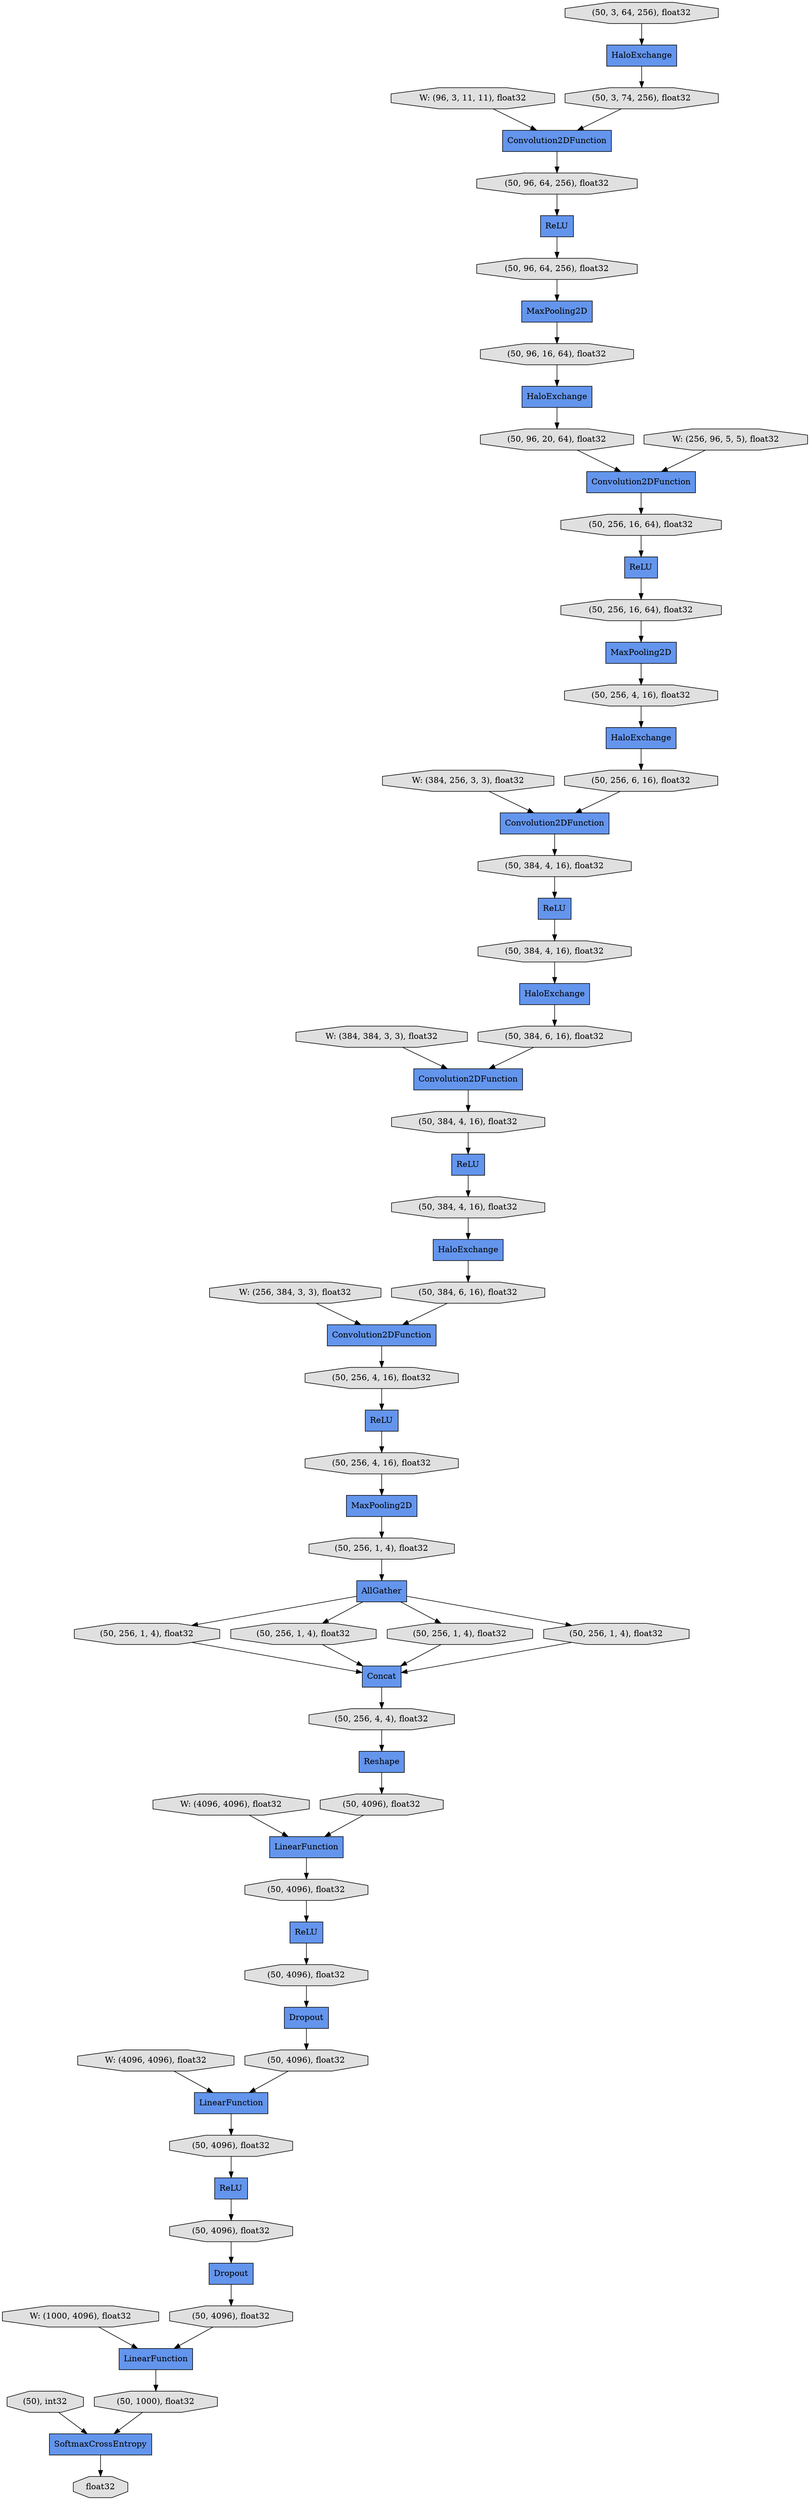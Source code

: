 digraph graphname{rankdir=TB;47243159402512 [label="(50, 384, 4, 16), float32",shape="octagon",fillcolor="#E0E0E0",style="filled"];47243159636048 [label="(50, 4096), float32",shape="octagon",fillcolor="#E0E0E0",style="filled"];47243103594640 [label="W: (1000, 4096), float32",shape="octagon",fillcolor="#E0E0E0",style="filled"];47243159402640 [label="(50, 256, 4, 16), float32",shape="octagon",fillcolor="#E0E0E0",style="filled"];47243159459984 [label="MaxPooling2D",shape="record",fillcolor="#6495ED",style="filled"];47242883729552 [label="W: (96, 3, 11, 11), float32",shape="octagon",fillcolor="#E0E0E0",style="filled"];47243159460048 [label="ReLU",shape="record",fillcolor="#6495ED",style="filled"];47242883834000 [label="HaloExchange",shape="record",fillcolor="#6495ED",style="filled"];47243159527696 [label="SoftmaxCrossEntropy",shape="record",fillcolor="#6495ED",style="filled"];47243159636240 [label="(50, 4096), float32",shape="octagon",fillcolor="#E0E0E0",style="filled"];47243159402768 [label="(50, 384, 6, 16), float32",shape="octagon",fillcolor="#E0E0E0",style="filled"];47243159634256 [label="(50, 4096), float32",shape="octagon",fillcolor="#E0E0E0",style="filled"];47243159400784 [label="(50, 256, 1, 4), float32",shape="octagon",fillcolor="#E0E0E0",style="filled"];47243103592848 [label="W: (384, 384, 3, 3), float32",shape="octagon",fillcolor="#E0E0E0",style="filled"];47243159460240 [label="Convolution2DFunction",shape="record",fillcolor="#6495ED",style="filled"];47243159634384 [label="LinearFunction",shape="record",fillcolor="#6495ED",style="filled"];47243159403024 [label="(50, 256, 1, 4), float32",shape="octagon",fillcolor="#E0E0E0",style="filled"];47243159400976 [label="HaloExchange",shape="record",fillcolor="#6495ED",style="filled"];47243159528016 [label="(50, 4096), float32",shape="octagon",fillcolor="#E0E0E0",style="filled"];47242883697232 [label="Concat",shape="record",fillcolor="#6495ED",style="filled"];47243159401040 [label="(50, 256, 4, 16), float32",shape="octagon",fillcolor="#E0E0E0",style="filled"];47243159460432 [label="(50, 96, 64, 256), float32",shape="octagon",fillcolor="#E0E0E0",style="filled"];47243159528080 [label="(50, 4096), float32",shape="octagon",fillcolor="#E0E0E0",style="filled"];47243159560848 [label="(50, 256, 1, 4), float32",shape="octagon",fillcolor="#E0E0E0",style="filled"];47243159460560 [label="ReLU",shape="record",fillcolor="#6495ED",style="filled"];47242890354576 [label="W: (384, 256, 3, 3), float32",shape="octagon",fillcolor="#E0E0E0",style="filled"];47243159460624 [label="(50, 96, 64, 256), float32",shape="octagon",fillcolor="#E0E0E0",style="filled"];47243103593296 [label="W: (256, 384, 3, 3), float32",shape="octagon",fillcolor="#E0E0E0",style="filled"];47243159921488 [label="ReLU",shape="record",fillcolor="#6495ED",style="filled"];47243159923536 [label="(50, 3, 74, 256), float32",shape="octagon",fillcolor="#E0E0E0",style="filled"];47243159563152 [label="LinearFunction",shape="record",fillcolor="#6495ED",style="filled"];47243159563216 [label="LinearFunction",shape="record",fillcolor="#6495ED",style="filled"];47243159636944 [label="(50, 1000), float32",shape="octagon",fillcolor="#E0E0E0",style="filled"];47243159530512 [label="ReLU",shape="record",fillcolor="#6495ED",style="filled"];47243159401488 [label="(50, 384, 4, 16), float32",shape="octagon",fillcolor="#E0E0E0",style="filled"];47243159460880 [label="(50, 96, 16, 64), float32",shape="octagon",fillcolor="#E0E0E0",style="filled"];47243159635024 [label="(50), int32",shape="octagon",fillcolor="#E0E0E0",style="filled"];47243159403664 [label="(50, 256, 6, 16), float32",shape="octagon",fillcolor="#E0E0E0",style="filled"];47243159459728 [label="(50, 96, 20, 64), float32",shape="octagon",fillcolor="#E0E0E0",style="filled"];47242890353872 [label="ReLU",shape="record",fillcolor="#6495ED",style="filled"];47243159563472 [label="(50, 4096), float32",shape="octagon",fillcolor="#E0E0E0",style="filled"];47243159461776 [label="Convolution2DFunction",shape="record",fillcolor="#6495ED",style="filled"];47243159923920 [label="Convolution2DFunction",shape="record",fillcolor="#6495ED",style="filled"];47243159563536 [label="Dropout",shape="record",fillcolor="#6495ED",style="filled"];47243103593744 [label="W: (4096, 4096), float32",shape="octagon",fillcolor="#E0E0E0",style="filled"];47243159403792 [label="(50, 256, 1, 4), float32",shape="octagon",fillcolor="#E0E0E0",style="filled"];47243159461136 [label="HaloExchange",shape="record",fillcolor="#6495ED",style="filled"];47243159563600 [label="(50, 256, 4, 4), float32",shape="octagon",fillcolor="#E0E0E0",style="filled"];47243159922576 [label="MaxPooling2D",shape="record",fillcolor="#6495ED",style="filled"];47243159635344 [label="(50, 4096), float32",shape="octagon",fillcolor="#E0E0E0",style="filled"];47242890354064 [label="W: (256, 96, 5, 5), float32",shape="octagon",fillcolor="#E0E0E0",style="filled"];47243159924112 [label="HaloExchange",shape="record",fillcolor="#6495ED",style="filled"];47243159403984 [label="MaxPooling2D",shape="record",fillcolor="#6495ED",style="filled"];47243159404432 [label="(50, 384, 6, 16), float32",shape="octagon",fillcolor="#E0E0E0",style="filled"];47243159402000 [label="AllGather",shape="record",fillcolor="#6495ED",style="filled"];47243159404048 [label="HaloExchange",shape="record",fillcolor="#6495ED",style="filled"];47243159461456 [label="(50, 256, 16, 64), float32",shape="octagon",fillcolor="#E0E0E0",style="filled"];47243159404176 [label="(50, 384, 4, 16), float32",shape="octagon",fillcolor="#E0E0E0",style="filled"];47243159924368 [label="(50, 3, 64, 256), float32",shape="octagon",fillcolor="#E0E0E0",style="filled"];47243159637712 [label="float32",shape="octagon",fillcolor="#E0E0E0",style="filled"];47243103594192 [label="W: (4096, 4096), float32",shape="octagon",fillcolor="#E0E0E0",style="filled"];47243159402192 [label="Convolution2DFunction",shape="record",fillcolor="#6495ED",style="filled"];47243159873232 [label="ReLU",shape="record",fillcolor="#6495ED",style="filled"];47243159680784 [label="Reshape",shape="record",fillcolor="#6495ED",style="filled"];47243159564048 [label="(50, 256, 1, 4), float32",shape="octagon",fillcolor="#E0E0E0",style="filled"];47243159404304 [label="ReLU",shape="record",fillcolor="#6495ED",style="filled"];47243159461648 [label="(50, 256, 16, 64), float32",shape="octagon",fillcolor="#E0E0E0",style="filled"];47243159402320 [label="Convolution2DFunction",shape="record",fillcolor="#6495ED",style="filled"];47243159404368 [label="(50, 384, 4, 16), float32",shape="octagon",fillcolor="#E0E0E0",style="filled"];47243159564176 [label="Dropout",shape="record",fillcolor="#6495ED",style="filled"];47243159459792 [label="(50, 256, 4, 16), float32",shape="octagon",fillcolor="#E0E0E0",style="filled"];47243159460560 -> 47243159402512;47243159402192 -> 47243159401488;47243159635024 -> 47243159527696;47243159636240 -> 47243159634384;47242890354576 -> 47243159461776;47242890354064 -> 47243159460240;47243159460432 -> 47243159873232;47243103594640 -> 47243159634384;47243159403984 -> 47243159403024;47243159402768 -> 47243159402320;47243103592848 -> 47243159402192;47243159563536 -> 47243159635344;47243159563472 -> 47243159563216;47243159460624 -> 47243159922576;47243159563600 -> 47243159680784;47242883729552 -> 47243159923920;47243159400976 -> 47243159404432;47243159460880 -> 47243159924112;47243159563152 -> 47243159636048;47243159528016 -> 47243159563536;47243103593744 -> 47243159563216;47243159460240 -> 47243159461456;47243159402000 -> 47243159403792;47243159459728 -> 47243159460240;47243159924112 -> 47243159459728;47243159404432 -> 47243159402192;47242883697232 -> 47243159563600;47243159922576 -> 47243159460880;47243159921488 -> 47243159461648;47243159560848 -> 47242883697232;47243159403024 -> 47243159402000;47243159461776 -> 47243159404176;47243159403664 -> 47243159461776;47243159634256 -> 47243159564176;47243159530512 -> 47243159634256;47243159528080 -> 47242890353872;47243159564048 -> 47242883697232;47243159634384 -> 47243159636944;47243159564176 -> 47243159636240;47243159404304 -> 47243159402640;47243103593296 -> 47243159402320;47243159563216 -> 47243159528080;47243159401040 -> 47243159404304;47243159461648 -> 47243159459984;47243159923536 -> 47243159923920;47242890353872 -> 47243159528016;47243159402000 -> 47243159564048;47243159923920 -> 47243159460432;47242883834000 -> 47243159923536;47243159402640 -> 47243159403984;47243159873232 -> 47243159460624;47243159924368 -> 47242883834000;47243159400784 -> 47242883697232;47243159402000 -> 47243159560848;47243159461456 -> 47243159921488;47243159636048 -> 47243159530512;47243159402512 -> 47243159404048;47243159636944 -> 47243159527696;47243159403792 -> 47242883697232;47243159402000 -> 47243159400784;47243159459792 -> 47243159461136;47243159461136 -> 47243159403664;47243103594192 -> 47243159563152;47243159401488 -> 47243159460560;47243159404368 -> 47243159400976;47243159635344 -> 47243159563152;47243159680784 -> 47243159563472;47243159404048 -> 47243159402768;47243159404176 -> 47243159460048;47243159459984 -> 47243159459792;47243159402320 -> 47243159401040;47243159527696 -> 47243159637712;47243159460048 -> 47243159404368;}